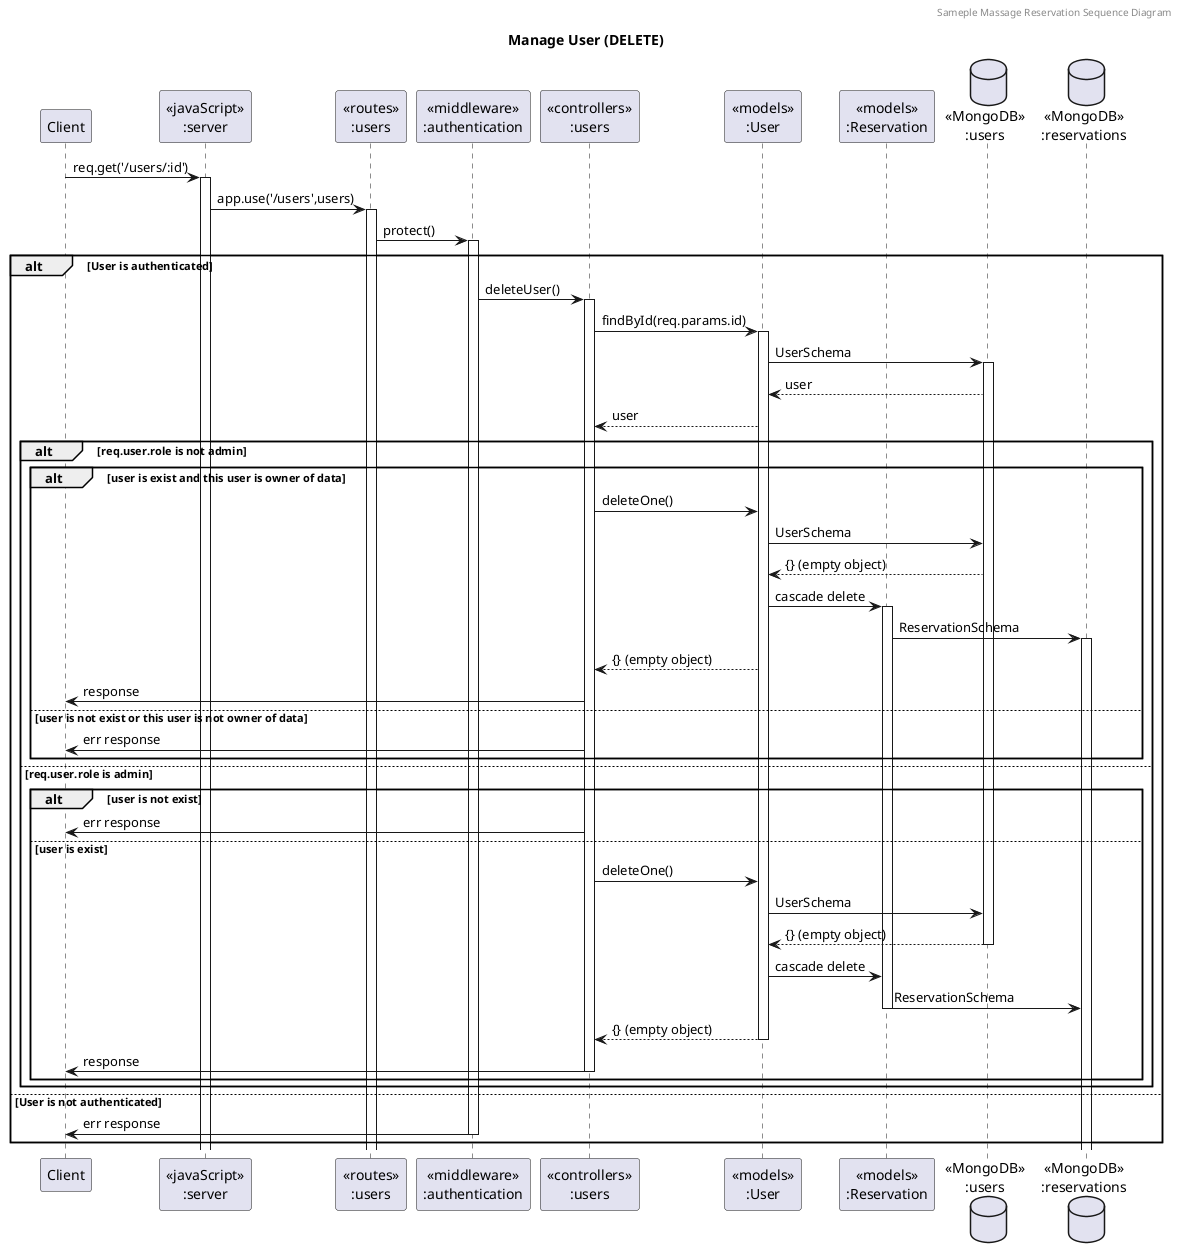 @startuml Manage User (DELETE)

header Sameple Massage Reservation Sequence Diagram
title "Manage User (DELETE)"

participant "Client" as client
participant "<<javaScript>>\n:server" as server
participant "<<routes>>\n:users" as routerUsers
participant "<<middleware>>\n:authentication" as middleware
participant "<<controllers>>\n:users" as controllersUsers
participant "<<models>>\n:User" as modelUser
participant "<<models>>\n:Reservation" as modelReservation
database "<<MongoDB>>\n:users" as UsersDatabase
database "<<MongoDB>>\n:reservations" as ReservationDatabase

client->server ++:req.get('/users/:id')
server->routerUsers ++:app.use('/users',users)
routerUsers->middleware ++: protect()
alt User is authenticated
    middleware -> controllersUsers ++: deleteUser()
    controllersUsers->modelUser ++:findById(req.params.id)
    modelUser->UsersDatabase ++: UserSchema
    modelUser<--UsersDatabase : user
    controllersUsers<--modelUser: user
    alt req.user.role is not admin
        alt user is exist and this user is owner of data
            controllersUsers->modelUser :deleteOne()
            modelUser ->UsersDatabase : UserSchema
            UsersDatabase --> modelUser : {} (empty object)
            modelUser->modelReservation ++: cascade delete
            modelReservation->ReservationDatabase ++: ReservationSchema
            controllersUsers <-- modelUser :{} (empty object)
            controllersUsers->client :response
        else user is not exist or this user is not owner of data
            controllersUsers->client : err response
        end
    else req.user.role is admin
        alt user is not exist
            controllersUsers->client : err response
        else user is exist
            controllersUsers->modelUser :deleteOne()
            modelUser ->UsersDatabase : UserSchema
            UsersDatabase --> modelUser --: {} (empty object)
            modelUser->modelReservation : cascade delete
            modelReservation->ReservationDatabase --: ReservationSchema
            controllersUsers <-- modelUser --:{} (empty object)
            controllersUsers->client --:response
        end
    end
else User is not authenticated
    middleware->client --: err response
end
@enduml
